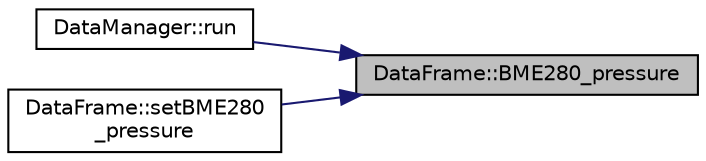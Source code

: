 digraph "DataFrame::BME280_pressure"
{
 // LATEX_PDF_SIZE
  edge [fontname="Helvetica",fontsize="10",labelfontname="Helvetica",labelfontsize="10"];
  node [fontname="Helvetica",fontsize="10",shape=record];
  rankdir="RL";
  Node1 [label="DataFrame::BME280_pressure",height=0.2,width=0.4,color="black", fillcolor="grey75", style="filled", fontcolor="black",tooltip="Getter for BME280_pressure attribute."];
  Node1 -> Node2 [dir="back",color="midnightblue",fontsize="10",style="solid",fontname="Helvetica"];
  Node2 [label="DataManager::run",height=0.2,width=0.4,color="black", fillcolor="white", style="filled",URL="$class_data_manager.html#aab0d3db3b3394f97a2f076a960fc1852",tooltip="called function when the thread start"];
  Node1 -> Node3 [dir="back",color="midnightblue",fontsize="10",style="solid",fontname="Helvetica"];
  Node3 [label="DataFrame::setBME280\l_pressure",height=0.2,width=0.4,color="black", fillcolor="white", style="filled",URL="$class_data_frame.html#ae741bb765cf9b0a75fcf50ba2eb35900",tooltip="Setter for BME280_pressure attribute."];
}
